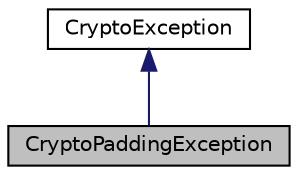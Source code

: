 digraph "CryptoPaddingException"
{
 // LATEX_PDF_SIZE
  edge [fontname="Helvetica",fontsize="10",labelfontname="Helvetica",labelfontsize="10"];
  node [fontname="Helvetica",fontsize="10",shape=record];
  Node1 [label="CryptoPaddingException",height=0.2,width=0.4,color="black", fillcolor="grey75", style="filled", fontcolor="black",tooltip="Symmetric block cipher padding exception"];
  Node2 -> Node1 [dir="back",color="midnightblue",fontsize="10",style="solid",fontname="Helvetica"];
  Node2 [label="CryptoException",height=0.2,width=0.4,color="black", fillcolor="white", style="filled",URL="$class_crypto_exception.html",tooltip="Base cryptographic exception container."];
}
